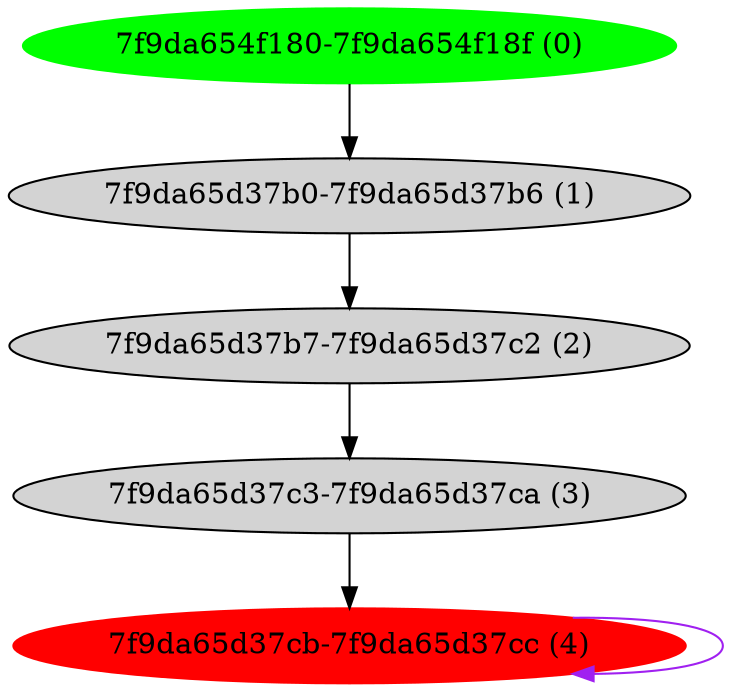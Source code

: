digraph G {
   bb_7f9da654f180 [label="7f9da654f180-7f9da654f18f (0)", color="green" style=filled];
   bb_7f9da65d37b0 [label="7f9da65d37b0-7f9da65d37b6 (1)" style=filled];
   bb_7f9da65d37b7 [label="7f9da65d37b7-7f9da65d37c2 (2)" style=filled];
   bb_7f9da65d37c3 [label="7f9da65d37c3-7f9da65d37ca (3)" style=filled];
   bb_7f9da65d37cb [label="7f9da65d37cb-7f9da65d37cc (4)", color="red" style=filled];
   bb_7f9da654f180 -> bb_7f9da65d37b0;
   bb_7f9da65d37b0 -> bb_7f9da65d37b7;
   bb_7f9da65d37b7 -> bb_7f9da65d37c3;
   bb_7f9da65d37c3 -> bb_7f9da65d37cb;
   bb_7f9da65d37cb -> bb_7f9da65d37cb [color=purple];
}